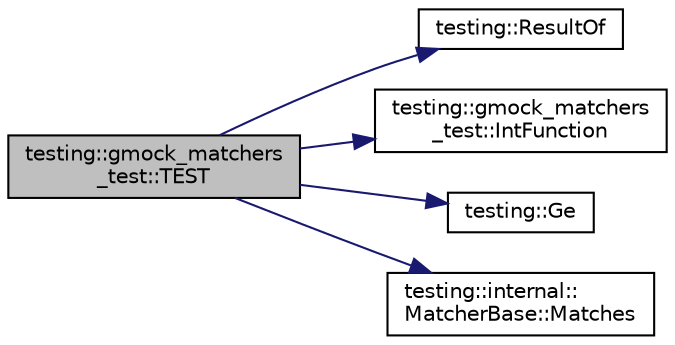 digraph "testing::gmock_matchers_test::TEST"
{
  edge [fontname="Helvetica",fontsize="10",labelfontname="Helvetica",labelfontsize="10"];
  node [fontname="Helvetica",fontsize="10",shape=record];
  rankdir="LR";
  Node1374 [label="testing::gmock_matchers\l_test::TEST",height=0.2,width=0.4,color="black", fillcolor="grey75", style="filled", fontcolor="black"];
  Node1374 -> Node1375 [color="midnightblue",fontsize="10",style="solid",fontname="Helvetica"];
  Node1375 [label="testing::ResultOf",height=0.2,width=0.4,color="black", fillcolor="white", style="filled",URL="$d0/d75/namespacetesting.html#aaadb51dd383baa95f123ab891d4f8a5f"];
  Node1374 -> Node1376 [color="midnightblue",fontsize="10",style="solid",fontname="Helvetica"];
  Node1376 [label="testing::gmock_matchers\l_test::IntFunction",height=0.2,width=0.4,color="black", fillcolor="white", style="filled",URL="$d5/de1/namespacetesting_1_1gmock__matchers__test.html#a6e957b9dcda1186c6274a8895d1514b5"];
  Node1374 -> Node1377 [color="midnightblue",fontsize="10",style="solid",fontname="Helvetica"];
  Node1377 [label="testing::Ge",height=0.2,width=0.4,color="black", fillcolor="white", style="filled",URL="$d0/d75/namespacetesting.html#a42bb19b42d7830b972973a103d5e00f2"];
  Node1374 -> Node1378 [color="midnightblue",fontsize="10",style="solid",fontname="Helvetica"];
  Node1378 [label="testing::internal::\lMatcherBase::Matches",height=0.2,width=0.4,color="black", fillcolor="white", style="filled",URL="$df/d93/classtesting_1_1internal_1_1_matcher_base.html#a3b479673ff40cac1a7d548e91d789cb2"];
}
